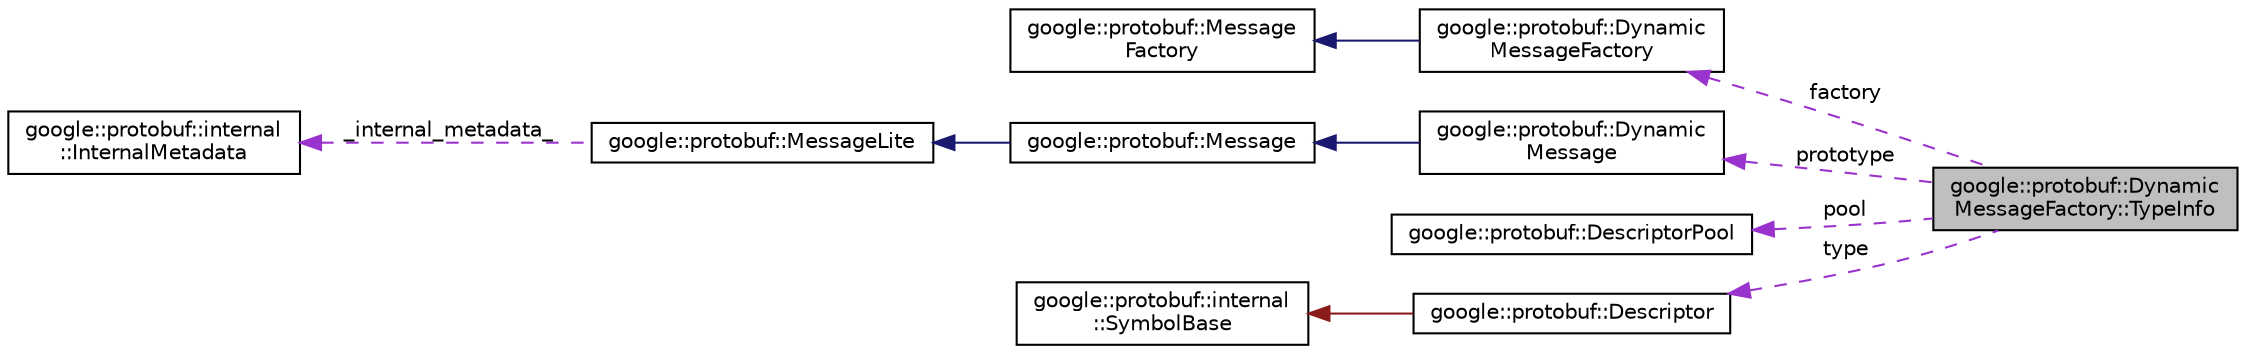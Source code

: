 digraph "google::protobuf::DynamicMessageFactory::TypeInfo"
{
 // LATEX_PDF_SIZE
  edge [fontname="Helvetica",fontsize="10",labelfontname="Helvetica",labelfontsize="10"];
  node [fontname="Helvetica",fontsize="10",shape=record];
  rankdir="LR";
  Node1 [label="google::protobuf::Dynamic\lMessageFactory::TypeInfo",height=0.2,width=0.4,color="black", fillcolor="grey75", style="filled", fontcolor="black",tooltip=" "];
  Node2 -> Node1 [dir="back",color="darkorchid3",fontsize="10",style="dashed",label=" factory" ,fontname="Helvetica"];
  Node2 [label="google::protobuf::Dynamic\lMessageFactory",height=0.2,width=0.4,color="black", fillcolor="white", style="filled",URL="$classgoogle_1_1protobuf_1_1DynamicMessageFactory.html",tooltip=" "];
  Node3 -> Node2 [dir="back",color="midnightblue",fontsize="10",style="solid",fontname="Helvetica"];
  Node3 [label="google::protobuf::Message\lFactory",height=0.2,width=0.4,color="black", fillcolor="white", style="filled",URL="$classgoogle_1_1protobuf_1_1MessageFactory.html",tooltip=" "];
  Node4 -> Node1 [dir="back",color="darkorchid3",fontsize="10",style="dashed",label=" prototype" ,fontname="Helvetica"];
  Node4 [label="google::protobuf::Dynamic\lMessage",height=0.2,width=0.4,color="black", fillcolor="white", style="filled",URL="$classgoogle_1_1protobuf_1_1DynamicMessage.html",tooltip=" "];
  Node5 -> Node4 [dir="back",color="midnightblue",fontsize="10",style="solid",fontname="Helvetica"];
  Node5 [label="google::protobuf::Message",height=0.2,width=0.4,color="black", fillcolor="white", style="filled",URL="$classgoogle_1_1protobuf_1_1Message.html",tooltip=" "];
  Node6 -> Node5 [dir="back",color="midnightblue",fontsize="10",style="solid",fontname="Helvetica"];
  Node6 [label="google::protobuf::MessageLite",height=0.2,width=0.4,color="black", fillcolor="white", style="filled",URL="$classgoogle_1_1protobuf_1_1MessageLite.html",tooltip=" "];
  Node7 -> Node6 [dir="back",color="darkorchid3",fontsize="10",style="dashed",label=" _internal_metadata_" ,fontname="Helvetica"];
  Node7 [label="google::protobuf::internal\l::InternalMetadata",height=0.2,width=0.4,color="black", fillcolor="white", style="filled",URL="$classgoogle_1_1protobuf_1_1internal_1_1InternalMetadata.html",tooltip=" "];
  Node8 -> Node1 [dir="back",color="darkorchid3",fontsize="10",style="dashed",label=" pool" ,fontname="Helvetica"];
  Node8 [label="google::protobuf::DescriptorPool",height=0.2,width=0.4,color="black", fillcolor="white", style="filled",URL="$classgoogle_1_1protobuf_1_1DescriptorPool.html",tooltip=" "];
  Node9 -> Node1 [dir="back",color="darkorchid3",fontsize="10",style="dashed",label=" type" ,fontname="Helvetica"];
  Node9 [label="google::protobuf::Descriptor",height=0.2,width=0.4,color="black", fillcolor="white", style="filled",URL="$classgoogle_1_1protobuf_1_1Descriptor.html",tooltip=" "];
  Node10 -> Node9 [dir="back",color="firebrick4",fontsize="10",style="solid",fontname="Helvetica"];
  Node10 [label="google::protobuf::internal\l::SymbolBase",height=0.2,width=0.4,color="black", fillcolor="white", style="filled",URL="$classgoogle_1_1protobuf_1_1internal_1_1SymbolBase.html",tooltip=" "];
}

